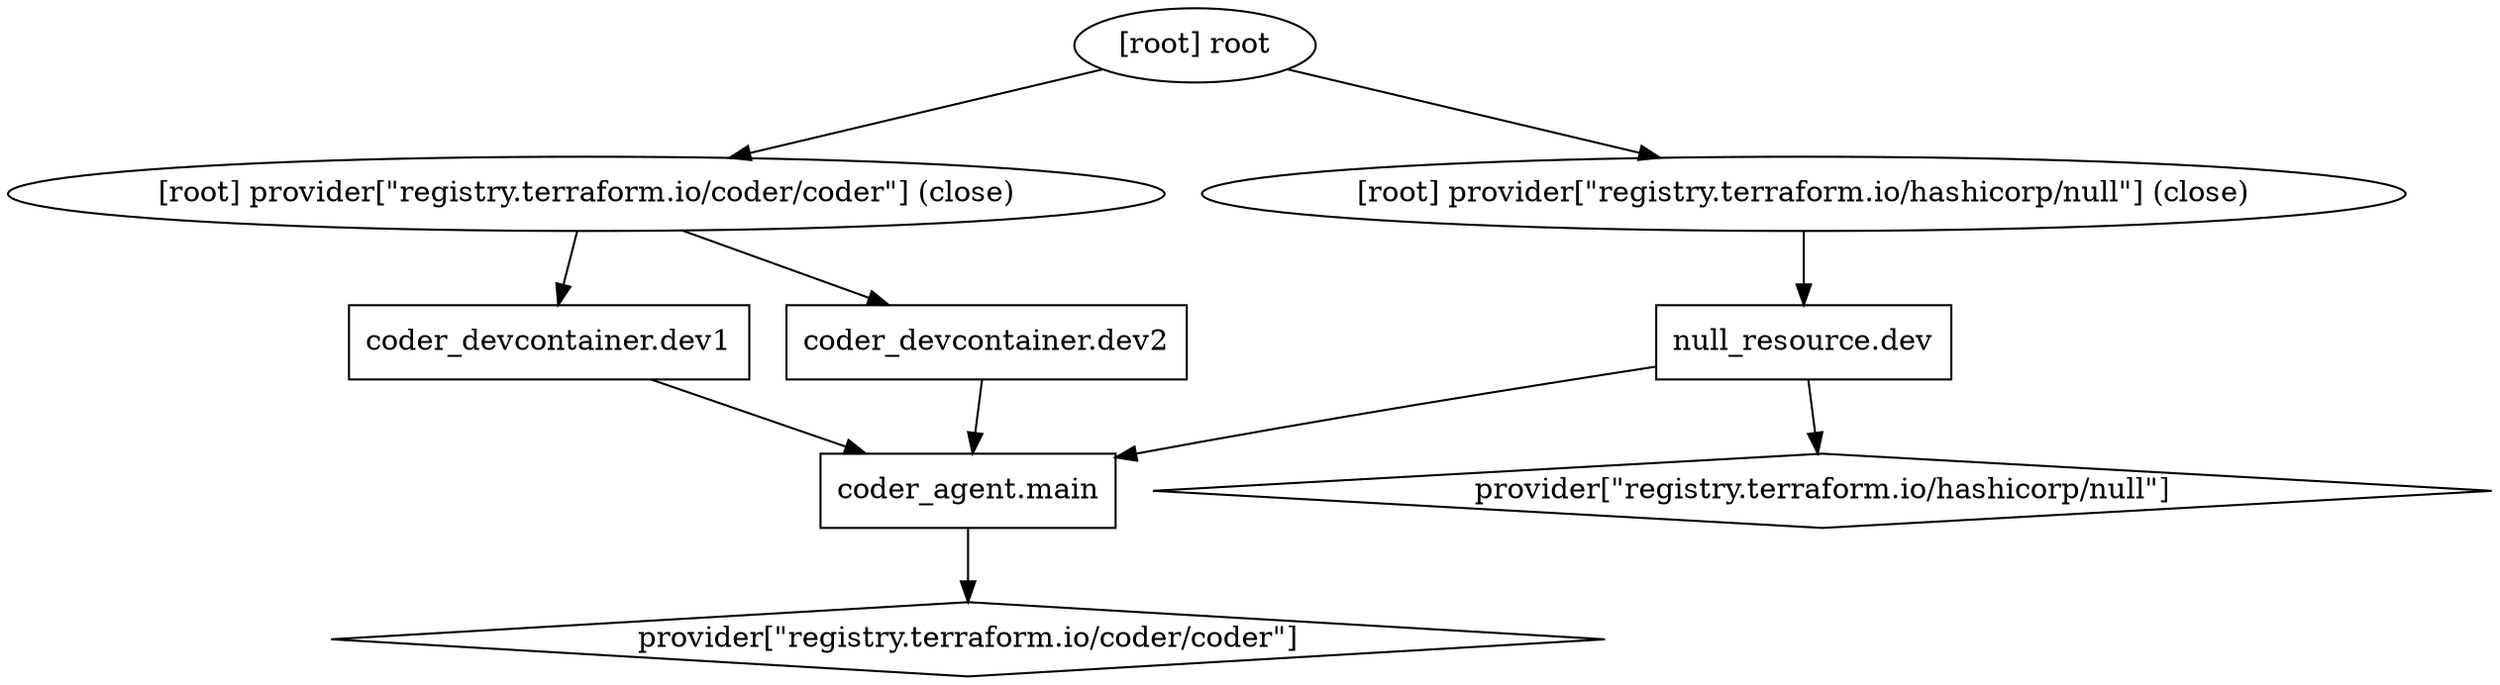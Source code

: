 digraph {
	compound = "true"
	newrank = "true"
	subgraph "root" {
		"[root] coder_agent.main (expand)" [label = "coder_agent.main", shape = "box"]
		"[root] coder_devcontainer.dev1 (expand)" [label = "coder_devcontainer.dev1", shape = "box"]
		"[root] coder_devcontainer.dev2 (expand)" [label = "coder_devcontainer.dev2", shape = "box"]
		"[root] null_resource.dev (expand)" [label = "null_resource.dev", shape = "box"]
		"[root] provider[\"registry.terraform.io/coder/coder\"]" [label = "provider[\"registry.terraform.io/coder/coder\"]", shape = "diamond"]
		"[root] provider[\"registry.terraform.io/hashicorp/null\"]" [label = "provider[\"registry.terraform.io/hashicorp/null\"]", shape = "diamond"]
		"[root] coder_agent.main (expand)" -> "[root] provider[\"registry.terraform.io/coder/coder\"]"
		"[root] coder_devcontainer.dev1 (expand)" -> "[root] coder_agent.main (expand)"
		"[root] coder_devcontainer.dev2 (expand)" -> "[root] coder_agent.main (expand)"
		"[root] null_resource.dev (expand)" -> "[root] coder_agent.main (expand)"
		"[root] null_resource.dev (expand)" -> "[root] provider[\"registry.terraform.io/hashicorp/null\"]"
		"[root] provider[\"registry.terraform.io/coder/coder\"] (close)" -> "[root] coder_devcontainer.dev1 (expand)"
		"[root] provider[\"registry.terraform.io/coder/coder\"] (close)" -> "[root] coder_devcontainer.dev2 (expand)"
		"[root] provider[\"registry.terraform.io/hashicorp/null\"] (close)" -> "[root] null_resource.dev (expand)"
		"[root] root" -> "[root] provider[\"registry.terraform.io/coder/coder\"] (close)"
		"[root] root" -> "[root] provider[\"registry.terraform.io/hashicorp/null\"] (close)"
	}
}

